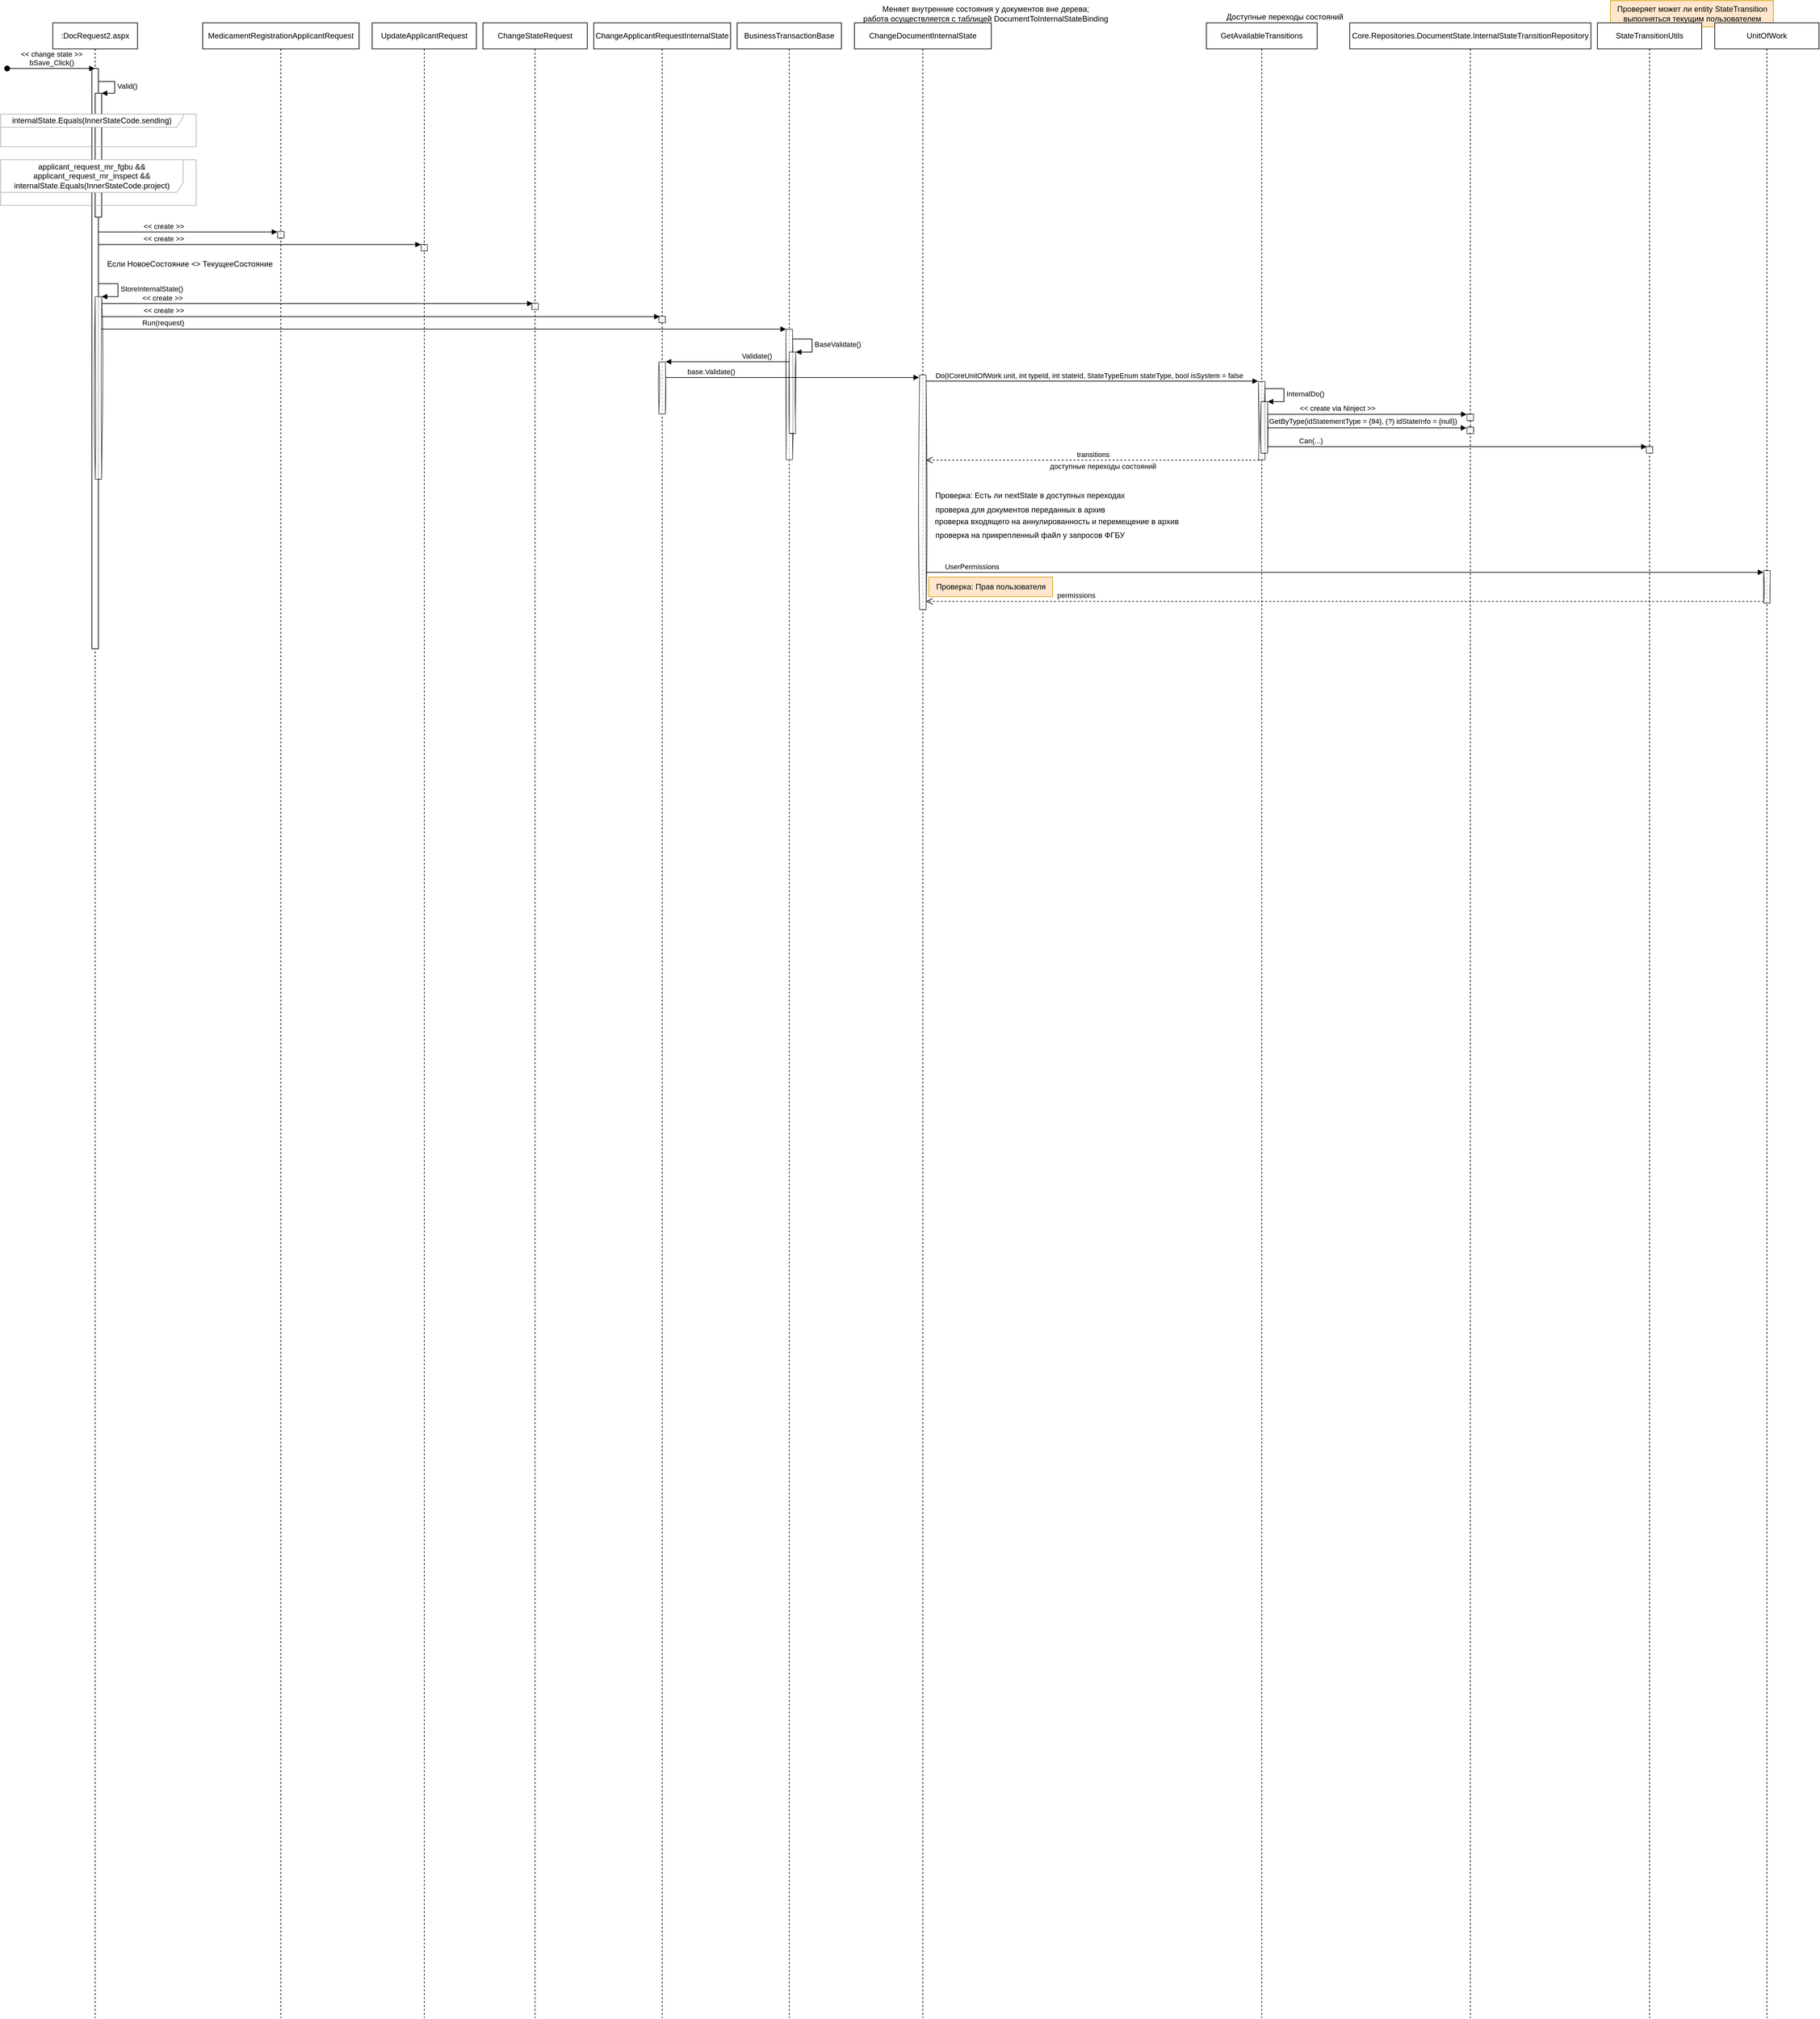 <mxfile version="20.5.3" type="github">
  <diagram id="UQaIwgQZNFvI9y2s87YT" name="Страница 1">
    <mxGraphModel dx="547" dy="352" grid="1" gridSize="10" guides="1" tooltips="1" connect="1" arrows="1" fold="1" page="1" pageScale="1" pageWidth="827" pageHeight="1169" math="0" shadow="0">
      <root>
        <mxCell id="0" />
        <mxCell id="1" parent="0" />
        <mxCell id="9g1YUz6DXll8vqnvcK5T-58" value="Проверяет может ли entity StateTransition &lt;br&gt;выполняться текущим пользователем" style="text;html=1;align=center;verticalAlign=middle;resizable=0;points=[];autosize=1;strokeColor=#d79b00;fillColor=#ffe6cc;" vertex="1" parent="1">
          <mxGeometry x="2540" y="6" width="250" height="40" as="geometry" />
        </mxCell>
        <mxCell id="9g1YUz6DXll8vqnvcK5T-1" value=":DocRequest2.aspx" style="shape=umlLifeline;perimeter=lifelinePerimeter;whiteSpace=wrap;html=1;container=1;collapsible=0;recursiveResize=0;outlineConnect=0;" vertex="1" parent="1">
          <mxGeometry x="150" y="40" width="130" height="3060" as="geometry" />
        </mxCell>
        <mxCell id="9g1YUz6DXll8vqnvcK5T-4" value="Valid()" style="edgeStyle=orthogonalEdgeStyle;html=1;align=left;spacingLeft=2;endArrow=block;rounded=0;entryX=1;entryY=0;" edge="1" target="9g1YUz6DXll8vqnvcK5T-3" parent="9g1YUz6DXll8vqnvcK5T-1" source="9g1YUz6DXll8vqnvcK5T-8">
          <mxGeometry relative="1" as="geometry">
            <mxPoint x="180" y="80" as="sourcePoint" />
            <Array as="points">
              <mxPoint x="95" y="90" />
              <mxPoint x="95" y="108" />
            </Array>
          </mxGeometry>
        </mxCell>
        <mxCell id="9g1YUz6DXll8vqnvcK5T-8" value="" style="html=1;points=[];perimeter=orthogonalPerimeter;" vertex="1" parent="9g1YUz6DXll8vqnvcK5T-1">
          <mxGeometry x="60" y="70" width="10" height="890" as="geometry" />
        </mxCell>
        <mxCell id="9g1YUz6DXll8vqnvcK5T-3" value="" style="html=1;points=[];perimeter=orthogonalPerimeter;" vertex="1" parent="9g1YUz6DXll8vqnvcK5T-1">
          <mxGeometry x="65" y="108" width="10" height="190" as="geometry" />
        </mxCell>
        <mxCell id="9g1YUz6DXll8vqnvcK5T-22" value="" style="html=1;points=[];perimeter=orthogonalPerimeter;sketch=1;strokeColor=#000000;opacity=70;" vertex="1" parent="9g1YUz6DXll8vqnvcK5T-1">
          <mxGeometry x="65" y="420" width="10" height="280" as="geometry" />
        </mxCell>
        <mxCell id="9g1YUz6DXll8vqnvcK5T-23" value="StoreInternalState()" style="edgeStyle=orthogonalEdgeStyle;html=1;align=left;spacingLeft=2;endArrow=block;rounded=0;entryX=1;entryY=0;" edge="1" target="9g1YUz6DXll8vqnvcK5T-22" parent="9g1YUz6DXll8vqnvcK5T-1" source="9g1YUz6DXll8vqnvcK5T-8">
          <mxGeometry relative="1" as="geometry">
            <mxPoint x="70" y="420" as="sourcePoint" />
            <Array as="points">
              <mxPoint x="100" y="400" />
              <mxPoint x="100" y="420" />
            </Array>
          </mxGeometry>
        </mxCell>
        <mxCell id="9g1YUz6DXll8vqnvcK5T-2" value="&amp;lt;&amp;lt; change state &amp;gt;&amp;gt;&lt;br&gt;bSave_Click()" style="html=1;verticalAlign=bottom;startArrow=oval;startFill=1;endArrow=block;startSize=8;rounded=0;" edge="1" parent="1" target="9g1YUz6DXll8vqnvcK5T-1">
          <mxGeometry width="60" relative="1" as="geometry">
            <mxPoint x="80" y="110" as="sourcePoint" />
            <mxPoint x="140" y="110" as="targetPoint" />
          </mxGeometry>
        </mxCell>
        <mxCell id="9g1YUz6DXll8vqnvcK5T-6" value="internalState.Equals(InnerStateCode.sending)" style="shape=umlFrame;whiteSpace=wrap;html=1;width=280;height=20;strokeColor=#B3B3B3;" vertex="1" parent="1">
          <mxGeometry x="70" y="180" width="300" height="50" as="geometry" />
        </mxCell>
        <mxCell id="9g1YUz6DXll8vqnvcK5T-7" value="applicant_request_mr_fgbu &amp;amp;&amp;amp;&lt;br&gt;applicant_request_mr_inspect &amp;amp;&amp;amp;&lt;br&gt;internalState.Equals(InnerStateCode.project)" style="shape=umlFrame;whiteSpace=wrap;html=1;width=280;height=50;strokeColor=#B3B3B3;" vertex="1" parent="1">
          <mxGeometry x="70" y="250" width="300" height="70" as="geometry" />
        </mxCell>
        <mxCell id="9g1YUz6DXll8vqnvcK5T-9" value="MedicamentRegistrationApplicantRequest" style="shape=umlLifeline;perimeter=lifelinePerimeter;whiteSpace=wrap;html=1;container=1;collapsible=0;recursiveResize=0;outlineConnect=0;" vertex="1" parent="1">
          <mxGeometry x="380" y="40" width="240" height="3060" as="geometry" />
        </mxCell>
        <mxCell id="9g1YUz6DXll8vqnvcK5T-17" value="" style="html=1;points=[];perimeter=orthogonalPerimeter;sketch=1;strokeColor=#000000;opacity=70;" vertex="1" parent="9g1YUz6DXll8vqnvcK5T-9">
          <mxGeometry x="115" y="320" width="10" height="10" as="geometry" />
        </mxCell>
        <mxCell id="9g1YUz6DXll8vqnvcK5T-16" value="&amp;lt;&amp;lt; create &amp;gt;&amp;gt;" style="html=1;verticalAlign=bottom;endArrow=block;rounded=0;entryX=-0.043;entryY=0.074;entryDx=0;entryDy=0;entryPerimeter=0;" edge="1" parent="1" source="9g1YUz6DXll8vqnvcK5T-8" target="9g1YUz6DXll8vqnvcK5T-17">
          <mxGeometry x="-0.274" width="80" relative="1" as="geometry">
            <mxPoint x="440" y="280" as="sourcePoint" />
            <mxPoint x="520" y="280" as="targetPoint" />
            <mxPoint as="offset" />
          </mxGeometry>
        </mxCell>
        <mxCell id="9g1YUz6DXll8vqnvcK5T-18" value="UpdateApplicantRequest" style="shape=umlLifeline;perimeter=lifelinePerimeter;whiteSpace=wrap;html=1;container=1;collapsible=0;recursiveResize=0;outlineConnect=0;" vertex="1" parent="1">
          <mxGeometry x="640" y="40" width="160" height="3060" as="geometry" />
        </mxCell>
        <mxCell id="9g1YUz6DXll8vqnvcK5T-19" value="" style="html=1;points=[];perimeter=orthogonalPerimeter;sketch=1;strokeColor=#000000;opacity=70;" vertex="1" parent="9g1YUz6DXll8vqnvcK5T-18">
          <mxGeometry x="75" y="340" width="10" height="10" as="geometry" />
        </mxCell>
        <mxCell id="9g1YUz6DXll8vqnvcK5T-20" value="&amp;lt;&amp;lt; create &amp;gt;&amp;gt;" style="html=1;verticalAlign=bottom;endArrow=block;rounded=0;entryX=-0.015;entryY=0;entryDx=0;entryDy=0;entryPerimeter=0;" edge="1" parent="1" source="9g1YUz6DXll8vqnvcK5T-8" target="9g1YUz6DXll8vqnvcK5T-19">
          <mxGeometry x="-0.596" width="80" relative="1" as="geometry">
            <mxPoint x="230" y="370.86" as="sourcePoint" />
            <mxPoint x="505.57" y="370.86" as="targetPoint" />
            <mxPoint as="offset" />
          </mxGeometry>
        </mxCell>
        <mxCell id="9g1YUz6DXll8vqnvcK5T-21" value="Если НовоеСостояние &amp;lt;&amp;gt; ТекущееСостояние" style="text;html=1;align=center;verticalAlign=middle;resizable=0;points=[];autosize=1;strokeColor=none;fillColor=none;" vertex="1" parent="1">
          <mxGeometry x="220" y="395" width="280" height="30" as="geometry" />
        </mxCell>
        <mxCell id="9g1YUz6DXll8vqnvcK5T-24" value="ChangeStateRequest" style="shape=umlLifeline;perimeter=lifelinePerimeter;whiteSpace=wrap;html=1;container=1;collapsible=0;recursiveResize=0;outlineConnect=0;" vertex="1" parent="1">
          <mxGeometry x="810" y="40" width="160" height="3060" as="geometry" />
        </mxCell>
        <mxCell id="9g1YUz6DXll8vqnvcK5T-25" value="" style="html=1;points=[];perimeter=orthogonalPerimeter;sketch=1;strokeColor=#000000;opacity=70;" vertex="1" parent="9g1YUz6DXll8vqnvcK5T-24">
          <mxGeometry x="75" y="430" width="10" height="10" as="geometry" />
        </mxCell>
        <mxCell id="9g1YUz6DXll8vqnvcK5T-26" value="&amp;lt;&amp;lt; create &amp;gt;&amp;gt;" style="html=1;verticalAlign=bottom;endArrow=block;rounded=0;entryX=0.133;entryY=0.05;entryDx=0;entryDy=0;entryPerimeter=0;" edge="1" parent="1" source="9g1YUz6DXll8vqnvcK5T-22" target="9g1YUz6DXll8vqnvcK5T-25">
          <mxGeometry x="-0.72" width="80" relative="1" as="geometry">
            <mxPoint x="230" y="390" as="sourcePoint" />
            <mxPoint x="724.85" y="390" as="targetPoint" />
            <mxPoint as="offset" />
          </mxGeometry>
        </mxCell>
        <mxCell id="9g1YUz6DXll8vqnvcK5T-27" value="ChangeApplicantRequestInternalState" style="shape=umlLifeline;perimeter=lifelinePerimeter;whiteSpace=wrap;html=1;container=1;collapsible=0;recursiveResize=0;outlineConnect=0;" vertex="1" parent="1">
          <mxGeometry x="980" y="40" width="210" height="3060" as="geometry" />
        </mxCell>
        <mxCell id="9g1YUz6DXll8vqnvcK5T-28" value="" style="html=1;points=[];perimeter=orthogonalPerimeter;sketch=1;strokeColor=#000000;opacity=70;" vertex="1" parent="9g1YUz6DXll8vqnvcK5T-27">
          <mxGeometry x="100" y="450" width="10" height="10" as="geometry" />
        </mxCell>
        <mxCell id="9g1YUz6DXll8vqnvcK5T-37" value="" style="html=1;points=[];perimeter=orthogonalPerimeter;sketch=1;strokeColor=#000000;opacity=70;" vertex="1" parent="9g1YUz6DXll8vqnvcK5T-27">
          <mxGeometry x="100" y="520" width="10" height="80" as="geometry" />
        </mxCell>
        <mxCell id="9g1YUz6DXll8vqnvcK5T-29" value="&amp;lt;&amp;lt; create &amp;gt;&amp;gt;" style="html=1;verticalAlign=bottom;endArrow=block;rounded=0;entryX=0.124;entryY=0.065;entryDx=0;entryDy=0;entryPerimeter=0;" edge="1" parent="1" source="9g1YUz6DXll8vqnvcK5T-22" target="9g1YUz6DXll8vqnvcK5T-28">
          <mxGeometry x="-0.778" y="1" width="80" relative="1" as="geometry">
            <mxPoint x="235" y="480.5" as="sourcePoint" />
            <mxPoint x="1080" y="490" as="targetPoint" />
            <mxPoint as="offset" />
          </mxGeometry>
        </mxCell>
        <mxCell id="9g1YUz6DXll8vqnvcK5T-30" value="BusinessTransactionBase" style="shape=umlLifeline;perimeter=lifelinePerimeter;whiteSpace=wrap;html=1;container=1;collapsible=0;recursiveResize=0;outlineConnect=0;" vertex="1" parent="1">
          <mxGeometry x="1200" y="40" width="160" height="3060" as="geometry" />
        </mxCell>
        <mxCell id="9g1YUz6DXll8vqnvcK5T-31" value="" style="html=1;points=[];perimeter=orthogonalPerimeter;sketch=1;strokeColor=#000000;opacity=70;" vertex="1" parent="9g1YUz6DXll8vqnvcK5T-30">
          <mxGeometry x="75" y="470" width="10" height="200" as="geometry" />
        </mxCell>
        <mxCell id="9g1YUz6DXll8vqnvcK5T-32" value="Run(request)" style="html=1;verticalAlign=bottom;endArrow=block;rounded=0;entryX=0.009;entryY=-0.001;entryDx=0;entryDy=0;entryPerimeter=0;" edge="1" parent="1" source="9g1YUz6DXll8vqnvcK5T-22" target="9g1YUz6DXll8vqnvcK5T-31">
          <mxGeometry x="-0.822" y="1" width="80" relative="1" as="geometry">
            <mxPoint x="235" y="500.65" as="sourcePoint" />
            <mxPoint x="1091.24" y="500.65" as="targetPoint" />
            <mxPoint as="offset" />
          </mxGeometry>
        </mxCell>
        <mxCell id="9g1YUz6DXll8vqnvcK5T-33" value="" style="html=1;points=[];perimeter=orthogonalPerimeter;sketch=1;strokeColor=#000000;opacity=70;" vertex="1" parent="1">
          <mxGeometry x="1280" y="545" width="10" height="125" as="geometry" />
        </mxCell>
        <mxCell id="9g1YUz6DXll8vqnvcK5T-34" value="BaseValidate()" style="edgeStyle=orthogonalEdgeStyle;html=1;align=left;spacingLeft=2;endArrow=block;rounded=0;entryX=1;entryY=0;" edge="1" target="9g1YUz6DXll8vqnvcK5T-33" parent="1" source="9g1YUz6DXll8vqnvcK5T-31">
          <mxGeometry relative="1" as="geometry">
            <mxPoint x="1285" y="525" as="sourcePoint" />
            <Array as="points">
              <mxPoint x="1315" y="525" />
              <mxPoint x="1315" y="545" />
            </Array>
          </mxGeometry>
        </mxCell>
        <mxCell id="9g1YUz6DXll8vqnvcK5T-36" value="Validate()" style="html=1;verticalAlign=bottom;endArrow=block;rounded=0;entryX=1.032;entryY=-0.003;entryDx=0;entryDy=0;entryPerimeter=0;" edge="1" parent="1" source="9g1YUz6DXll8vqnvcK5T-33" target="9g1YUz6DXll8vqnvcK5T-37">
          <mxGeometry x="-0.473" width="80" relative="1" as="geometry">
            <mxPoint x="1110" y="570" as="sourcePoint" />
            <mxPoint x="1190" y="570" as="targetPoint" />
            <mxPoint as="offset" />
          </mxGeometry>
        </mxCell>
        <mxCell id="9g1YUz6DXll8vqnvcK5T-38" value="ChangeDocumentInternalState" style="shape=umlLifeline;perimeter=lifelinePerimeter;whiteSpace=wrap;html=1;container=1;collapsible=0;recursiveResize=0;outlineConnect=0;" vertex="1" parent="1">
          <mxGeometry x="1380" y="40" width="210" height="3060" as="geometry" />
        </mxCell>
        <mxCell id="9g1YUz6DXll8vqnvcK5T-40" value="" style="html=1;points=[];perimeter=orthogonalPerimeter;sketch=1;strokeColor=#000000;opacity=70;" vertex="1" parent="9g1YUz6DXll8vqnvcK5T-38">
          <mxGeometry x="100" y="540" width="10" height="360" as="geometry" />
        </mxCell>
        <mxCell id="9g1YUz6DXll8vqnvcK5T-41" value="Меняет внутренние состояния у документов вне дерева; &lt;br&gt;работа осуществляется с таблицей DocumentToInternalStateBinding" style="text;align=center;verticalAlign=middle;resizable=0;points=[];autosize=1;strokeColor=none;fillColor=none;html=1;fontColor=default;labelBackgroundColor=none;labelBorderColor=none;flipH=1;absoluteArcSize=0;imageAspect=1;" vertex="1" parent="1">
          <mxGeometry x="1381" y="6" width="400" height="40" as="geometry" />
        </mxCell>
        <mxCell id="9g1YUz6DXll8vqnvcK5T-43" value="base.Validate()" style="html=1;verticalAlign=bottom;endArrow=block;rounded=0;fontColor=default;entryX=-0.078;entryY=0.011;entryDx=0;entryDy=0;entryPerimeter=0;" edge="1" parent="1" source="9g1YUz6DXll8vqnvcK5T-37" target="9g1YUz6DXll8vqnvcK5T-40">
          <mxGeometry x="-0.64" width="80" relative="1" as="geometry">
            <mxPoint x="1200" y="560" as="sourcePoint" />
            <mxPoint x="1280" y="560" as="targetPoint" />
            <mxPoint as="offset" />
          </mxGeometry>
        </mxCell>
        <mxCell id="9g1YUz6DXll8vqnvcK5T-44" value="GetAvailableTransitions" style="shape=umlLifeline;perimeter=lifelinePerimeter;whiteSpace=wrap;html=1;container=1;collapsible=0;recursiveResize=0;outlineConnect=0;" vertex="1" parent="1">
          <mxGeometry x="1920" y="40" width="170" height="3060" as="geometry" />
        </mxCell>
        <mxCell id="9g1YUz6DXll8vqnvcK5T-45" value="" style="html=1;points=[];perimeter=orthogonalPerimeter;sketch=1;strokeColor=#000000;opacity=70;" vertex="1" parent="9g1YUz6DXll8vqnvcK5T-44">
          <mxGeometry x="80" y="550" width="10" height="120" as="geometry" />
        </mxCell>
        <mxCell id="9g1YUz6DXll8vqnvcK5T-46" value="&lt;div&gt;Do(ICoreUnitOfWork unit, int typeId, int stateId, StateTypeEnum stateType, bool isSystem = false&lt;/div&gt;" style="html=1;verticalAlign=bottom;endArrow=block;rounded=0;fontColor=default;entryX=-0.071;entryY=-0.004;entryDx=0;entryDy=0;entryPerimeter=0;" edge="1" parent="1" source="9g1YUz6DXll8vqnvcK5T-40" target="9g1YUz6DXll8vqnvcK5T-45">
          <mxGeometry x="-0.018" width="80" relative="1" as="geometry">
            <mxPoint x="1460" y="580" as="sourcePoint" />
            <mxPoint x="1540" y="580" as="targetPoint" />
            <mxPoint as="offset" />
          </mxGeometry>
        </mxCell>
        <mxCell id="9g1YUz6DXll8vqnvcK5T-47" value="Доступные переходы состояний" style="text;html=1;align=center;verticalAlign=middle;resizable=0;points=[];autosize=1;strokeColor=none;fillColor=none;fontColor=default;" vertex="1" parent="1">
          <mxGeometry x="1940" y="16" width="200" height="30" as="geometry" />
        </mxCell>
        <mxCell id="9g1YUz6DXll8vqnvcK5T-48" value="Core.Repositories.DocumentState.InternalStateTransitionRepository" style="shape=umlLifeline;perimeter=lifelinePerimeter;whiteSpace=wrap;html=1;container=1;collapsible=0;recursiveResize=0;outlineConnect=0;" vertex="1" parent="1">
          <mxGeometry x="2140" y="40" width="370" height="3060" as="geometry" />
        </mxCell>
        <mxCell id="9g1YUz6DXll8vqnvcK5T-49" value="" style="html=1;points=[];perimeter=orthogonalPerimeter;sketch=1;strokeColor=#000000;opacity=70;" vertex="1" parent="9g1YUz6DXll8vqnvcK5T-48">
          <mxGeometry x="180" y="600" width="10" height="10" as="geometry" />
        </mxCell>
        <mxCell id="9g1YUz6DXll8vqnvcK5T-56" value="" style="html=1;points=[];perimeter=orthogonalPerimeter;sketch=1;strokeColor=#000000;opacity=70;" vertex="1" parent="9g1YUz6DXll8vqnvcK5T-48">
          <mxGeometry x="180" y="620" width="10" height="10" as="geometry" />
        </mxCell>
        <mxCell id="9g1YUz6DXll8vqnvcK5T-50" value="" style="html=1;points=[];perimeter=orthogonalPerimeter;labelBackgroundColor=none;labelBorderColor=none;sketch=1;strokeColor=#000000;fontColor=default;opacity=70;" vertex="1" parent="1">
          <mxGeometry x="2004" y="621" width="10" height="79" as="geometry" />
        </mxCell>
        <mxCell id="9g1YUz6DXll8vqnvcK5T-51" value="InternalDo()" style="edgeStyle=orthogonalEdgeStyle;html=1;align=left;spacingLeft=2;endArrow=block;rounded=0;entryX=1;entryY=0;fontColor=default;" edge="1" target="9g1YUz6DXll8vqnvcK5T-50" parent="1" source="9g1YUz6DXll8vqnvcK5T-45">
          <mxGeometry relative="1" as="geometry">
            <mxPoint x="2009" y="601" as="sourcePoint" />
            <Array as="points">
              <mxPoint x="2039" y="601" />
              <mxPoint x="2039" y="621" />
            </Array>
          </mxGeometry>
        </mxCell>
        <mxCell id="9g1YUz6DXll8vqnvcK5T-52" value="&amp;lt;&amp;lt; create via Ninject &amp;gt;&amp;gt;" style="html=1;verticalAlign=bottom;endArrow=block;rounded=0;fontColor=default;entryX=-0.057;entryY=0.043;entryDx=0;entryDy=0;entryPerimeter=0;" edge="1" parent="1" source="9g1YUz6DXll8vqnvcK5T-50" target="9g1YUz6DXll8vqnvcK5T-49">
          <mxGeometry x="-0.3" width="80" relative="1" as="geometry">
            <mxPoint x="2080" y="630" as="sourcePoint" />
            <mxPoint x="2160" y="630" as="targetPoint" />
            <mxPoint as="offset" />
          </mxGeometry>
        </mxCell>
        <mxCell id="9g1YUz6DXll8vqnvcK5T-53" value="StateTransitionUtils" style="shape=umlLifeline;perimeter=lifelinePerimeter;whiteSpace=wrap;html=1;container=1;collapsible=0;recursiveResize=0;outlineConnect=0;" vertex="1" parent="1">
          <mxGeometry x="2520" y="40" width="160" height="3060" as="geometry" />
        </mxCell>
        <mxCell id="9g1YUz6DXll8vqnvcK5T-54" value="" style="html=1;points=[];perimeter=orthogonalPerimeter;sketch=1;strokeColor=#000000;opacity=70;" vertex="1" parent="9g1YUz6DXll8vqnvcK5T-53">
          <mxGeometry x="75" y="650" width="10" height="10" as="geometry" />
        </mxCell>
        <mxCell id="9g1YUz6DXll8vqnvcK5T-55" value="GetByType(idStatementType = {94}, (?) idStateInfo = {null})" style="html=1;verticalAlign=bottom;endArrow=block;rounded=0;fontColor=default;entryX=-0.1;entryY=0.129;entryDx=0;entryDy=0;entryPerimeter=0;" edge="1" parent="1" source="9g1YUz6DXll8vqnvcK5T-50" target="9g1YUz6DXll8vqnvcK5T-56">
          <mxGeometry x="-0.043" y="1" width="80" relative="1" as="geometry">
            <mxPoint x="2024" y="650" as="sourcePoint" />
            <mxPoint x="2327" y="650" as="targetPoint" />
            <mxPoint as="offset" />
          </mxGeometry>
        </mxCell>
        <mxCell id="9g1YUz6DXll8vqnvcK5T-57" value="Can(...)" style="html=1;verticalAlign=bottom;endArrow=block;rounded=0;fontColor=default;entryX=0.076;entryY=0.006;entryDx=0;entryDy=0;entryPerimeter=0;" edge="1" parent="1" source="9g1YUz6DXll8vqnvcK5T-50" target="9g1YUz6DXll8vqnvcK5T-54">
          <mxGeometry x="-0.773" width="80" relative="1" as="geometry">
            <mxPoint x="2024" y="671.29" as="sourcePoint" />
            <mxPoint x="2329" y="671.29" as="targetPoint" />
            <mxPoint as="offset" />
          </mxGeometry>
        </mxCell>
        <mxCell id="9g1YUz6DXll8vqnvcK5T-59" value="transitions" style="html=1;verticalAlign=bottom;endArrow=open;dashed=1;endSize=8;rounded=0;fontColor=default;exitX=0.11;exitY=1.006;exitDx=0;exitDy=0;exitPerimeter=0;" edge="1" parent="1" source="9g1YUz6DXll8vqnvcK5T-45" target="9g1YUz6DXll8vqnvcK5T-40">
          <mxGeometry relative="1" as="geometry">
            <mxPoint x="1810" y="640" as="sourcePoint" />
            <mxPoint x="1730" y="640" as="targetPoint" />
          </mxGeometry>
        </mxCell>
        <mxCell id="9g1YUz6DXll8vqnvcK5T-60" value="&lt;span style=&quot;font-size: 11px; background-color: rgb(255, 255, 255);&quot;&gt;доступные переходы состояний&lt;/span&gt;" style="text;html=1;align=center;verticalAlign=middle;resizable=0;points=[];autosize=1;strokeColor=none;fillColor=none;fontColor=default;" vertex="1" parent="1">
          <mxGeometry x="1666" y="705" width="190" height="30" as="geometry" />
        </mxCell>
        <mxCell id="9g1YUz6DXll8vqnvcK5T-61" value="Проверка: Есть ли nextState в доступных переходах" style="text;html=1;align=center;verticalAlign=middle;resizable=0;points=[];autosize=1;strokeColor=none;fillColor=none;fontColor=default;" vertex="1" parent="1">
          <mxGeometry x="1494" y="750" width="310" height="30" as="geometry" />
        </mxCell>
        <mxCell id="9g1YUz6DXll8vqnvcK5T-62" value="проверка для документов переданных в архив" style="text;html=1;align=center;verticalAlign=middle;resizable=0;points=[];autosize=1;strokeColor=none;fillColor=none;fontColor=default;" vertex="1" parent="1">
          <mxGeometry x="1494" y="772" width="280" height="30" as="geometry" />
        </mxCell>
        <mxCell id="9g1YUz6DXll8vqnvcK5T-64" value="проверка входящего на аннулированность и перемещение в архив" style="text;html=1;align=center;verticalAlign=middle;resizable=0;points=[];autosize=1;strokeColor=none;fillColor=none;fontColor=default;" vertex="1" parent="1">
          <mxGeometry x="1490" y="790" width="400" height="30" as="geometry" />
        </mxCell>
        <mxCell id="9g1YUz6DXll8vqnvcK5T-66" value="Проверка: Прав пользователя" style="text;html=1;align=center;verticalAlign=middle;resizable=0;points=[];autosize=1;strokeColor=#d79b00;fillColor=#ffe6cc;" vertex="1" parent="1">
          <mxGeometry x="1494" y="890" width="190" height="30" as="geometry" />
        </mxCell>
        <mxCell id="9g1YUz6DXll8vqnvcK5T-65" value="проверка на прикрепленный файл у запросов ФГБУ" style="text;html=1;align=center;verticalAlign=middle;resizable=0;points=[];autosize=1;strokeColor=none;fillColor=none;fontColor=default;" vertex="1" parent="1">
          <mxGeometry x="1494" y="811" width="310" height="30" as="geometry" />
        </mxCell>
        <mxCell id="9g1YUz6DXll8vqnvcK5T-67" value="UnitOfWork" style="shape=umlLifeline;perimeter=lifelinePerimeter;whiteSpace=wrap;html=1;container=1;collapsible=0;recursiveResize=0;outlineConnect=0;" vertex="1" parent="1">
          <mxGeometry x="2700" y="40" width="160" height="3060" as="geometry" />
        </mxCell>
        <mxCell id="9g1YUz6DXll8vqnvcK5T-68" value="" style="html=1;points=[];perimeter=orthogonalPerimeter;sketch=1;strokeColor=#000000;opacity=70;" vertex="1" parent="9g1YUz6DXll8vqnvcK5T-67">
          <mxGeometry x="75" y="840" width="10" height="50" as="geometry" />
        </mxCell>
        <mxCell id="9g1YUz6DXll8vqnvcK5T-69" value="UserPermissions" style="html=1;verticalAlign=bottom;endArrow=block;rounded=0;fontColor=default;entryX=-0.031;entryY=0.054;entryDx=0;entryDy=0;entryPerimeter=0;" edge="1" parent="1" source="9g1YUz6DXll8vqnvcK5T-40" target="9g1YUz6DXll8vqnvcK5T-68">
          <mxGeometry x="-0.891" width="80" relative="1" as="geometry">
            <mxPoint x="1560.0" y="890.0" as="sourcePoint" />
            <mxPoint x="2141.76" y="890.0" as="targetPoint" />
            <mxPoint as="offset" />
          </mxGeometry>
        </mxCell>
        <mxCell id="9g1YUz6DXll8vqnvcK5T-70" value="permissions" style="html=1;verticalAlign=bottom;endArrow=open;dashed=1;endSize=8;rounded=0;fontColor=default;exitX=0.031;exitY=0.946;exitDx=0;exitDy=0;exitPerimeter=0;" edge="1" parent="1" source="9g1YUz6DXll8vqnvcK5T-68" target="9g1YUz6DXll8vqnvcK5T-40">
          <mxGeometry x="0.642" relative="1" as="geometry">
            <mxPoint x="2770" y="850" as="sourcePoint" />
            <mxPoint x="2690" y="850" as="targetPoint" />
            <mxPoint as="offset" />
          </mxGeometry>
        </mxCell>
      </root>
    </mxGraphModel>
  </diagram>
</mxfile>
